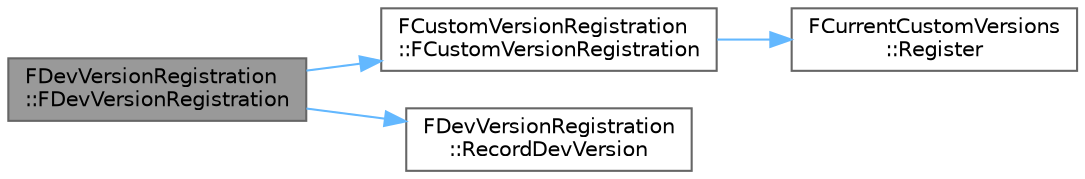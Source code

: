 digraph "FDevVersionRegistration::FDevVersionRegistration"
{
 // INTERACTIVE_SVG=YES
 // LATEX_PDF_SIZE
  bgcolor="transparent";
  edge [fontname=Helvetica,fontsize=10,labelfontname=Helvetica,labelfontsize=10];
  node [fontname=Helvetica,fontsize=10,shape=box,height=0.2,width=0.4];
  rankdir="LR";
  Node1 [id="Node000001",label="FDevVersionRegistration\l::FDevVersionRegistration",height=0.2,width=0.4,color="gray40", fillcolor="grey60", style="filled", fontcolor="black",tooltip=" "];
  Node1 -> Node2 [id="edge1_Node000001_Node000002",color="steelblue1",style="solid",tooltip=" "];
  Node2 [id="Node000002",label="FCustomVersionRegistration\l::FCustomVersionRegistration",height=0.2,width=0.4,color="grey40", fillcolor="white", style="filled",URL="$de/d31/classFCustomVersionRegistration.html#a38c717ef116fc4f4d8736b43a6017df5",tooltip=" "];
  Node2 -> Node3 [id="edge2_Node000002_Node000003",color="steelblue1",style="solid",tooltip=" "];
  Node3 [id="Node000003",label="FCurrentCustomVersions\l::Register",height=0.2,width=0.4,color="grey40", fillcolor="white", style="filled",URL="$d7/d93/classFCurrentCustomVersions.html#a01df1753d8802291c849388604d77b23",tooltip=" "];
  Node1 -> Node4 [id="edge3_Node000001_Node000004",color="steelblue1",style="solid",tooltip=" "];
  Node4 [id="Node000004",label="FDevVersionRegistration\l::RecordDevVersion",height=0.2,width=0.4,color="grey40", fillcolor="white", style="filled",URL="$d1/d89/classFDevVersionRegistration.html#a2ae91b23bc718c7dea624e21f1e546e2",tooltip=" "];
}
